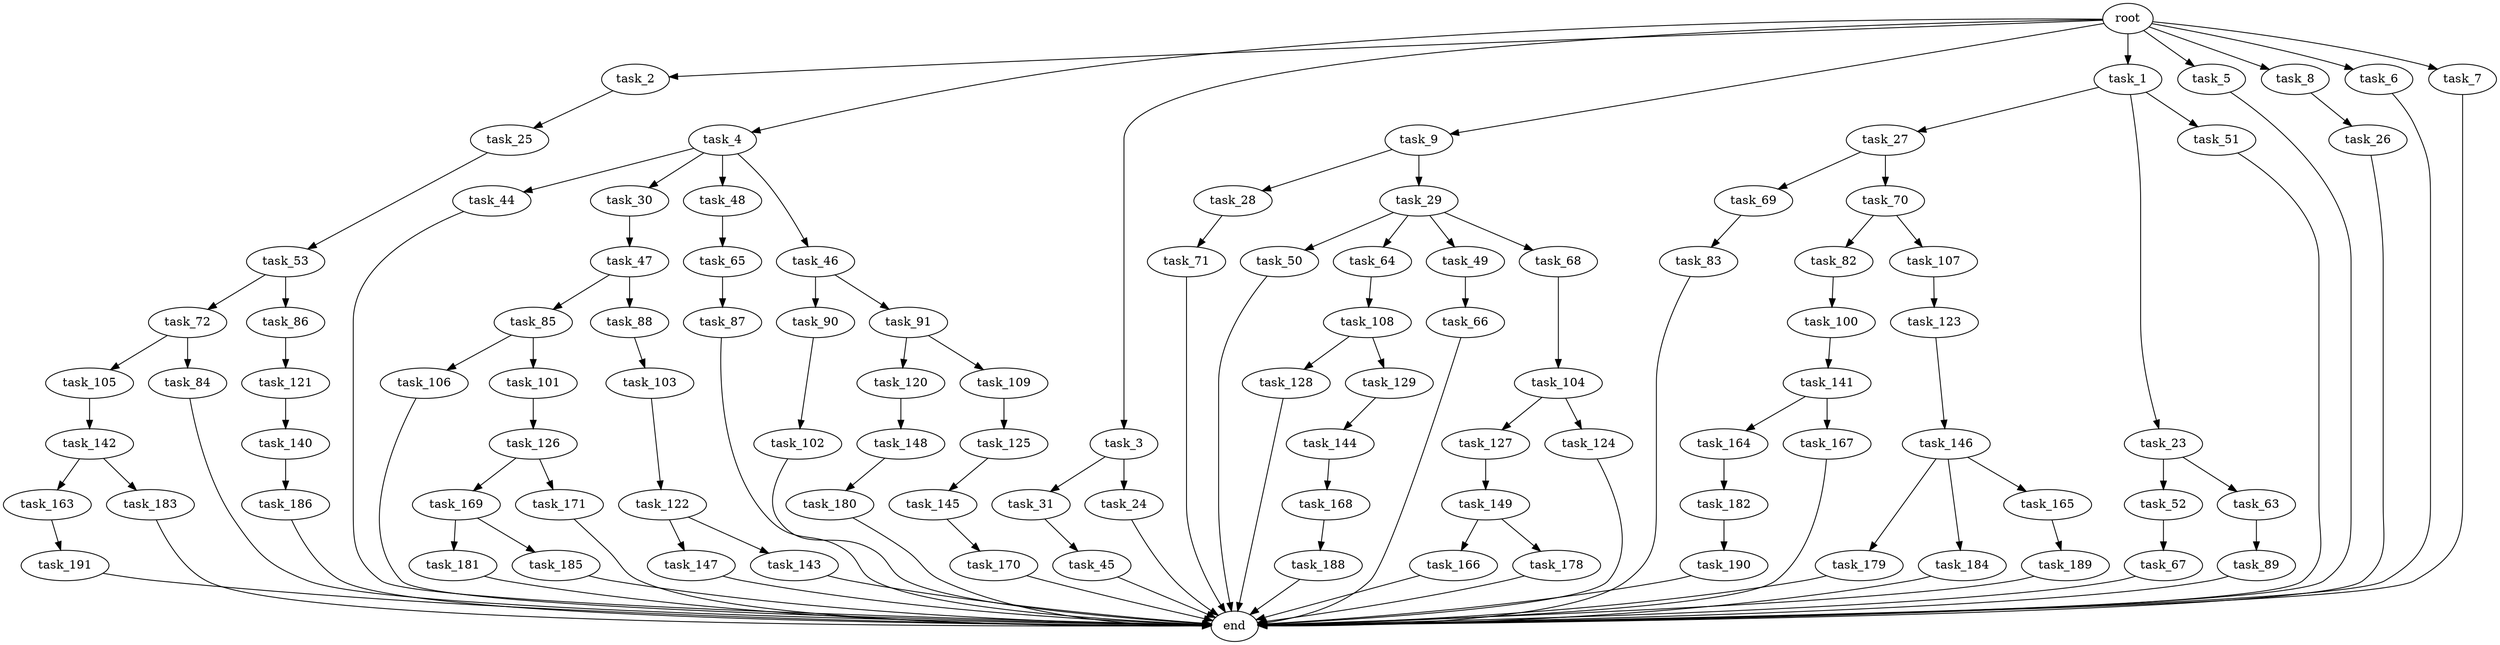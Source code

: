 digraph G {
  task_102 [size="274877906.944000"];
  task_65 [size="429496729.600000"];
  task_190 [size="154618822.656000"];
  task_149 [size="841813590.016000"];
  task_105 [size="68719476.736000"];
  task_72 [size="429496729.600000"];
  task_182 [size="1391569403.904000"];
  task_166 [size="618475290.624000"];
  task_45 [size="618475290.624000"];
  task_163 [size="841813590.016000"];
  task_144 [size="1717986918.400000"];
  task_44 [size="154618822.656000"];
  task_179 [size="618475290.624000"];
  task_164 [size="618475290.624000"];
  task_170 [size="1099511627.776000"];
  task_82 [size="841813590.016000"];
  task_28 [size="1391569403.904000"];
  task_50 [size="68719476.736000"];
  task_71 [size="154618822.656000"];
  task_120 [size="429496729.600000"];
  task_31 [size="429496729.600000"];
  task_167 [size="618475290.624000"];
  task_146 [size="68719476.736000"];
  task_90 [size="68719476.736000"];
  task_106 [size="68719476.736000"];
  task_121 [size="618475290.624000"];
  task_140 [size="274877906.944000"];
  task_147 [size="841813590.016000"];
  task_122 [size="1099511627.776000"];
  task_126 [size="1099511627.776000"];
  task_52 [size="1717986918.400000"];
  task_2 [size="2.048000"];
  task_67 [size="1099511627.776000"];
  task_186 [size="841813590.016000"];
  task_30 [size="154618822.656000"];
  task_169 [size="274877906.944000"];
  task_104 [size="1717986918.400000"];
  task_4 [size="2.048000"];
  task_109 [size="429496729.600000"];
  task_48 [size="154618822.656000"];
  task_27 [size="618475290.624000"];
  task_141 [size="618475290.624000"];
  task_85 [size="274877906.944000"];
  task_23 [size="618475290.624000"];
  task_188 [size="1391569403.904000"];
  task_103 [size="274877906.944000"];
  task_181 [size="618475290.624000"];
  task_91 [size="68719476.736000"];
  task_89 [size="841813590.016000"];
  task_24 [size="429496729.600000"];
  task_3 [size="2.048000"];
  task_9 [size="2.048000"];
  task_143 [size="841813590.016000"];
  task_25 [size="68719476.736000"];
  task_148 [size="154618822.656000"];
  task_171 [size="274877906.944000"];
  task_86 [size="429496729.600000"];
  task_189 [size="154618822.656000"];
  task_101 [size="68719476.736000"];
  task_1 [size="2.048000"];
  task_107 [size="841813590.016000"];
  task_26 [size="1717986918.400000"];
  task_69 [size="618475290.624000"];
  task_46 [size="154618822.656000"];
  task_5 [size="2.048000"];
  task_185 [size="618475290.624000"];
  task_88 [size="274877906.944000"];
  end [size="0.000000"];
  task_8 [size="2.048000"];
  task_87 [size="274877906.944000"];
  task_64 [size="68719476.736000"];
  task_84 [size="68719476.736000"];
  task_108 [size="841813590.016000"];
  task_83 [size="68719476.736000"];
  task_63 [size="1717986918.400000"];
  task_183 [size="841813590.016000"];
  task_127 [size="68719476.736000"];
  task_142 [size="429496729.600000"];
  task_29 [size="1391569403.904000"];
  task_145 [size="154618822.656000"];
  task_53 [size="274877906.944000"];
  task_178 [size="618475290.624000"];
  root [size="0.000000"];
  task_47 [size="154618822.656000"];
  task_123 [size="154618822.656000"];
  task_184 [size="618475290.624000"];
  task_128 [size="154618822.656000"];
  task_180 [size="1717986918.400000"];
  task_6 [size="2.048000"];
  task_70 [size="618475290.624000"];
  task_191 [size="841813590.016000"];
  task_129 [size="154618822.656000"];
  task_7 [size="2.048000"];
  task_49 [size="68719476.736000"];
  task_100 [size="274877906.944000"];
  task_165 [size="618475290.624000"];
  task_168 [size="154618822.656000"];
  task_51 [size="618475290.624000"];
  task_125 [size="1391569403.904000"];
  task_124 [size="68719476.736000"];
  task_68 [size="68719476.736000"];
  task_66 [size="1717986918.400000"];

  task_102 -> end [size="1.000000"];
  task_65 -> task_87 [size="134217728.000000"];
  task_190 -> end [size="1.000000"];
  task_149 -> task_166 [size="301989888.000000"];
  task_149 -> task_178 [size="301989888.000000"];
  task_105 -> task_142 [size="209715200.000000"];
  task_72 -> task_105 [size="33554432.000000"];
  task_72 -> task_84 [size="33554432.000000"];
  task_182 -> task_190 [size="75497472.000000"];
  task_166 -> end [size="1.000000"];
  task_45 -> end [size="1.000000"];
  task_163 -> task_191 [size="411041792.000000"];
  task_144 -> task_168 [size="75497472.000000"];
  task_44 -> end [size="1.000000"];
  task_179 -> end [size="1.000000"];
  task_164 -> task_182 [size="679477248.000000"];
  task_170 -> end [size="1.000000"];
  task_82 -> task_100 [size="134217728.000000"];
  task_28 -> task_71 [size="75497472.000000"];
  task_50 -> end [size="1.000000"];
  task_71 -> end [size="1.000000"];
  task_120 -> task_148 [size="75497472.000000"];
  task_31 -> task_45 [size="301989888.000000"];
  task_167 -> end [size="1.000000"];
  task_146 -> task_165 [size="301989888.000000"];
  task_146 -> task_179 [size="301989888.000000"];
  task_146 -> task_184 [size="301989888.000000"];
  task_90 -> task_102 [size="134217728.000000"];
  task_106 -> end [size="1.000000"];
  task_121 -> task_140 [size="134217728.000000"];
  task_140 -> task_186 [size="411041792.000000"];
  task_147 -> end [size="1.000000"];
  task_122 -> task_143 [size="411041792.000000"];
  task_122 -> task_147 [size="411041792.000000"];
  task_126 -> task_169 [size="134217728.000000"];
  task_126 -> task_171 [size="134217728.000000"];
  task_52 -> task_67 [size="536870912.000000"];
  task_2 -> task_25 [size="33554432.000000"];
  task_67 -> end [size="1.000000"];
  task_186 -> end [size="1.000000"];
  task_30 -> task_47 [size="75497472.000000"];
  task_169 -> task_181 [size="301989888.000000"];
  task_169 -> task_185 [size="301989888.000000"];
  task_104 -> task_124 [size="33554432.000000"];
  task_104 -> task_127 [size="33554432.000000"];
  task_4 -> task_48 [size="75497472.000000"];
  task_4 -> task_30 [size="75497472.000000"];
  task_4 -> task_44 [size="75497472.000000"];
  task_4 -> task_46 [size="75497472.000000"];
  task_109 -> task_125 [size="679477248.000000"];
  task_48 -> task_65 [size="209715200.000000"];
  task_27 -> task_69 [size="301989888.000000"];
  task_27 -> task_70 [size="301989888.000000"];
  task_141 -> task_164 [size="301989888.000000"];
  task_141 -> task_167 [size="301989888.000000"];
  task_85 -> task_106 [size="33554432.000000"];
  task_85 -> task_101 [size="33554432.000000"];
  task_23 -> task_52 [size="838860800.000000"];
  task_23 -> task_63 [size="838860800.000000"];
  task_188 -> end [size="1.000000"];
  task_103 -> task_122 [size="536870912.000000"];
  task_181 -> end [size="1.000000"];
  task_91 -> task_109 [size="209715200.000000"];
  task_91 -> task_120 [size="209715200.000000"];
  task_89 -> end [size="1.000000"];
  task_24 -> end [size="1.000000"];
  task_3 -> task_24 [size="209715200.000000"];
  task_3 -> task_31 [size="209715200.000000"];
  task_9 -> task_29 [size="679477248.000000"];
  task_9 -> task_28 [size="679477248.000000"];
  task_143 -> end [size="1.000000"];
  task_25 -> task_53 [size="134217728.000000"];
  task_148 -> task_180 [size="838860800.000000"];
  task_171 -> end [size="1.000000"];
  task_86 -> task_121 [size="301989888.000000"];
  task_189 -> end [size="1.000000"];
  task_101 -> task_126 [size="536870912.000000"];
  task_1 -> task_23 [size="301989888.000000"];
  task_1 -> task_51 [size="301989888.000000"];
  task_1 -> task_27 [size="301989888.000000"];
  task_107 -> task_123 [size="75497472.000000"];
  task_26 -> end [size="1.000000"];
  task_69 -> task_83 [size="33554432.000000"];
  task_46 -> task_91 [size="33554432.000000"];
  task_46 -> task_90 [size="33554432.000000"];
  task_5 -> end [size="1.000000"];
  task_185 -> end [size="1.000000"];
  task_88 -> task_103 [size="134217728.000000"];
  task_8 -> task_26 [size="838860800.000000"];
  task_87 -> end [size="1.000000"];
  task_64 -> task_108 [size="411041792.000000"];
  task_84 -> end [size="1.000000"];
  task_108 -> task_128 [size="75497472.000000"];
  task_108 -> task_129 [size="75497472.000000"];
  task_83 -> end [size="1.000000"];
  task_63 -> task_89 [size="411041792.000000"];
  task_183 -> end [size="1.000000"];
  task_127 -> task_149 [size="411041792.000000"];
  task_142 -> task_183 [size="411041792.000000"];
  task_142 -> task_163 [size="411041792.000000"];
  task_29 -> task_50 [size="33554432.000000"];
  task_29 -> task_68 [size="33554432.000000"];
  task_29 -> task_49 [size="33554432.000000"];
  task_29 -> task_64 [size="33554432.000000"];
  task_145 -> task_170 [size="536870912.000000"];
  task_53 -> task_86 [size="209715200.000000"];
  task_53 -> task_72 [size="209715200.000000"];
  task_178 -> end [size="1.000000"];
  root -> task_2 [size="1.000000"];
  root -> task_6 [size="1.000000"];
  root -> task_4 [size="1.000000"];
  root -> task_5 [size="1.000000"];
  root -> task_3 [size="1.000000"];
  root -> task_9 [size="1.000000"];
  root -> task_8 [size="1.000000"];
  root -> task_7 [size="1.000000"];
  root -> task_1 [size="1.000000"];
  task_47 -> task_88 [size="134217728.000000"];
  task_47 -> task_85 [size="134217728.000000"];
  task_123 -> task_146 [size="33554432.000000"];
  task_184 -> end [size="1.000000"];
  task_128 -> end [size="1.000000"];
  task_180 -> end [size="1.000000"];
  task_6 -> end [size="1.000000"];
  task_70 -> task_107 [size="411041792.000000"];
  task_70 -> task_82 [size="411041792.000000"];
  task_191 -> end [size="1.000000"];
  task_129 -> task_144 [size="838860800.000000"];
  task_7 -> end [size="1.000000"];
  task_49 -> task_66 [size="838860800.000000"];
  task_100 -> task_141 [size="301989888.000000"];
  task_165 -> task_189 [size="75497472.000000"];
  task_168 -> task_188 [size="679477248.000000"];
  task_51 -> end [size="1.000000"];
  task_125 -> task_145 [size="75497472.000000"];
  task_124 -> end [size="1.000000"];
  task_68 -> task_104 [size="838860800.000000"];
  task_66 -> end [size="1.000000"];
}
